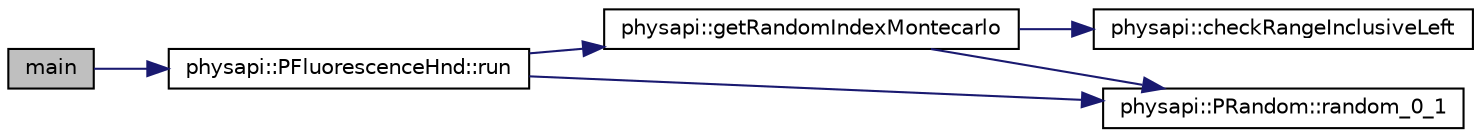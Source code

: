 digraph "main"
{
 // LATEX_PDF_SIZE
  edge [fontname="Helvetica",fontsize="10",labelfontname="Helvetica",labelfontsize="10"];
  node [fontname="Helvetica",fontsize="10",shape=record];
  rankdir="LR";
  Node1 [label="main",height=0.2,width=0.4,color="black", fillcolor="grey75", style="filled", fontcolor="black",tooltip=" "];
  Node1 -> Node2 [color="midnightblue",fontsize="10",style="solid",fontname="Helvetica"];
  Node2 [label="physapi::PFluorescenceHnd::run",height=0.2,width=0.4,color="black", fillcolor="white", style="filled",URL="$classphysapi_1_1_p_fluorescence_hnd.html#abcf13691f2fffbdc987c9a4a178b33aa",tooltip="Simulate fluorescence."];
  Node2 -> Node3 [color="midnightblue",fontsize="10",style="solid",fontname="Helvetica"];
  Node3 [label="physapi::getRandomIndexMontecarlo",height=0.2,width=0.4,color="black", fillcolor="white", style="filled",URL="$group__montecarlo.html#ga9017f8a6abd1e7a520ac976ed881e87a",tooltip="Get a Random Index of a sequence of probabilities using a Montecarlo approach."];
  Node3 -> Node4 [color="midnightblue",fontsize="10",style="solid",fontname="Helvetica"];
  Node4 [label="physapi::checkRangeInclusiveLeft",height=0.2,width=0.4,color="black", fillcolor="white", style="filled",URL="$group__core.html#gacadd1d23c3c1b35cfa4863a2080973be",tooltip="left <= value < right."];
  Node3 -> Node5 [color="midnightblue",fontsize="10",style="solid",fontname="Helvetica"];
  Node5 [label="physapi::PRandom::random_0_1",height=0.2,width=0.4,color="black", fillcolor="white", style="filled",URL="$classphysapi_1_1_p_random.html#aaf1a9a3a03a363adb33ee9cb3e5dafec",tooltip="Get a random number between 0 and 1."];
  Node2 -> Node5 [color="midnightblue",fontsize="10",style="solid",fontname="Helvetica"];
}
